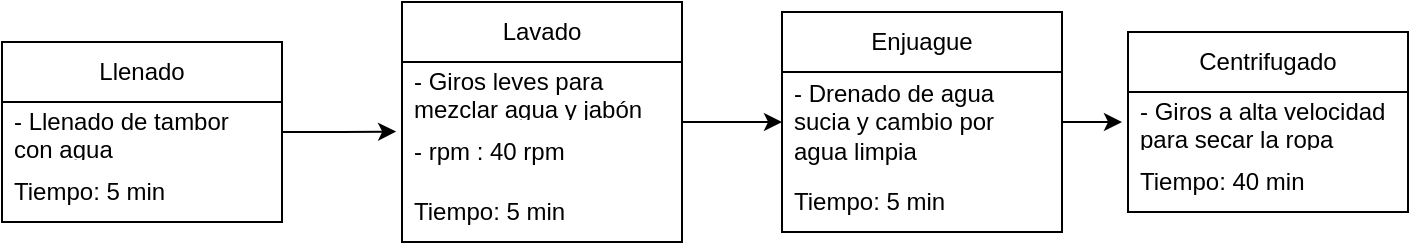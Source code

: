 <mxfile version="24.7.16">
  <diagram id="C5RBs43oDa-KdzZeNtuy" name="Page-1">
    <mxGraphModel dx="2140" dy="1033" grid="1" gridSize="10" guides="1" tooltips="1" connect="1" arrows="1" fold="1" page="1" pageScale="1" pageWidth="583" pageHeight="827" math="0" shadow="0">
      <root>
        <mxCell id="WIyWlLk6GJQsqaUBKTNV-0" />
        <mxCell id="WIyWlLk6GJQsqaUBKTNV-1" parent="WIyWlLk6GJQsqaUBKTNV-0" />
        <mxCell id="n0Mzj0aUWCgbgEP6CZ07-0" value="" style="group" vertex="1" connectable="0" parent="WIyWlLk6GJQsqaUBKTNV-1">
          <mxGeometry x="-310" y="380" width="703" height="120" as="geometry" />
        </mxCell>
        <mxCell id="Oq9K4UGTVlwQFqxmLdg6-4" value="Llenado" style="swimlane;fontStyle=0;childLayout=stackLayout;horizontal=1;startSize=30;horizontalStack=0;resizeParent=1;resizeParentMax=0;resizeLast=0;collapsible=1;marginBottom=0;whiteSpace=wrap;html=1;" parent="n0Mzj0aUWCgbgEP6CZ07-0" vertex="1">
          <mxGeometry y="20" width="140" height="90" as="geometry" />
        </mxCell>
        <mxCell id="Oq9K4UGTVlwQFqxmLdg6-5" value="- Llenado de tambor con agua" style="text;strokeColor=none;fillColor=none;align=left;verticalAlign=middle;spacingLeft=4;spacingRight=4;overflow=hidden;points=[[0,0.5],[1,0.5]];portConstraint=eastwest;rotatable=0;whiteSpace=wrap;html=1;" parent="Oq9K4UGTVlwQFqxmLdg6-4" vertex="1">
          <mxGeometry y="30" width="140" height="30" as="geometry" />
        </mxCell>
        <mxCell id="Oq9K4UGTVlwQFqxmLdg6-6" value="Tiempo: 5 min" style="text;strokeColor=none;fillColor=none;align=left;verticalAlign=middle;spacingLeft=4;spacingRight=4;overflow=hidden;points=[[0,0.5],[1,0.5]];portConstraint=eastwest;rotatable=0;whiteSpace=wrap;html=1;" parent="Oq9K4UGTVlwQFqxmLdg6-4" vertex="1">
          <mxGeometry y="60" width="140" height="30" as="geometry" />
        </mxCell>
        <mxCell id="Oq9K4UGTVlwQFqxmLdg6-25" style="edgeStyle=orthogonalEdgeStyle;rounded=0;orthogonalLoop=1;jettySize=auto;html=1;exitX=1;exitY=0.5;exitDx=0;exitDy=0;entryX=0;entryY=0.5;entryDx=0;entryDy=0;" parent="n0Mzj0aUWCgbgEP6CZ07-0" source="Oq9K4UGTVlwQFqxmLdg6-8" target="Oq9K4UGTVlwQFqxmLdg6-13" edge="1">
          <mxGeometry relative="1" as="geometry" />
        </mxCell>
        <mxCell id="Oq9K4UGTVlwQFqxmLdg6-8" value="Lavado" style="swimlane;fontStyle=0;childLayout=stackLayout;horizontal=1;startSize=30;horizontalStack=0;resizeParent=1;resizeParentMax=0;resizeLast=0;collapsible=1;marginBottom=0;whiteSpace=wrap;html=1;" parent="n0Mzj0aUWCgbgEP6CZ07-0" vertex="1">
          <mxGeometry x="200" width="140" height="120" as="geometry" />
        </mxCell>
        <mxCell id="Oq9K4UGTVlwQFqxmLdg6-9" value="- Giros leves para mezclar agua y jabón" style="text;strokeColor=none;fillColor=none;align=left;verticalAlign=middle;spacingLeft=4;spacingRight=4;overflow=hidden;points=[[0,0.5],[1,0.5]];portConstraint=eastwest;rotatable=0;whiteSpace=wrap;html=1;" parent="Oq9K4UGTVlwQFqxmLdg6-8" vertex="1">
          <mxGeometry y="30" width="140" height="30" as="geometry" />
        </mxCell>
        <mxCell id="Oq9K4UGTVlwQFqxmLdg6-10" value="- rpm : 40 rpm&amp;nbsp;" style="text;strokeColor=none;fillColor=none;align=left;verticalAlign=middle;spacingLeft=4;spacingRight=4;overflow=hidden;points=[[0,0.5],[1,0.5]];portConstraint=eastwest;rotatable=0;whiteSpace=wrap;html=1;" parent="Oq9K4UGTVlwQFqxmLdg6-8" vertex="1">
          <mxGeometry y="60" width="140" height="30" as="geometry" />
        </mxCell>
        <mxCell id="Oq9K4UGTVlwQFqxmLdg6-11" value="Tiempo: 5 min" style="text;strokeColor=none;fillColor=none;align=left;verticalAlign=middle;spacingLeft=4;spacingRight=4;overflow=hidden;points=[[0,0.5],[1,0.5]];portConstraint=eastwest;rotatable=0;whiteSpace=wrap;html=1;" parent="Oq9K4UGTVlwQFqxmLdg6-8" vertex="1">
          <mxGeometry y="90" width="140" height="30" as="geometry" />
        </mxCell>
        <mxCell id="Oq9K4UGTVlwQFqxmLdg6-12" value="Enjuague" style="swimlane;fontStyle=0;childLayout=stackLayout;horizontal=1;startSize=30;horizontalStack=0;resizeParent=1;resizeParentMax=0;resizeLast=0;collapsible=1;marginBottom=0;whiteSpace=wrap;html=1;" parent="n0Mzj0aUWCgbgEP6CZ07-0" vertex="1">
          <mxGeometry x="390" y="5" width="140" height="110" as="geometry" />
        </mxCell>
        <mxCell id="Oq9K4UGTVlwQFqxmLdg6-27" style="edgeStyle=orthogonalEdgeStyle;rounded=0;orthogonalLoop=1;jettySize=auto;html=1;exitX=1;exitY=0.5;exitDx=0;exitDy=0;" parent="Oq9K4UGTVlwQFqxmLdg6-12" source="Oq9K4UGTVlwQFqxmLdg6-13" edge="1">
          <mxGeometry relative="1" as="geometry">
            <mxPoint x="170" y="55" as="targetPoint" />
          </mxGeometry>
        </mxCell>
        <mxCell id="Oq9K4UGTVlwQFqxmLdg6-13" value="- Drenado de agua sucia y cambio por agua limpia" style="text;strokeColor=none;fillColor=none;align=left;verticalAlign=middle;spacingLeft=4;spacingRight=4;overflow=hidden;points=[[0,0.5],[1,0.5]];portConstraint=eastwest;rotatable=0;whiteSpace=wrap;html=1;" parent="Oq9K4UGTVlwQFqxmLdg6-12" vertex="1">
          <mxGeometry y="30" width="140" height="50" as="geometry" />
        </mxCell>
        <mxCell id="Oq9K4UGTVlwQFqxmLdg6-15" value="Tiempo: 5 min" style="text;strokeColor=none;fillColor=none;align=left;verticalAlign=middle;spacingLeft=4;spacingRight=4;overflow=hidden;points=[[0,0.5],[1,0.5]];portConstraint=eastwest;rotatable=0;whiteSpace=wrap;html=1;" parent="Oq9K4UGTVlwQFqxmLdg6-12" vertex="1">
          <mxGeometry y="80" width="140" height="30" as="geometry" />
        </mxCell>
        <mxCell id="Oq9K4UGTVlwQFqxmLdg6-17" value="Centrifugado" style="swimlane;fontStyle=0;childLayout=stackLayout;horizontal=1;startSize=30;horizontalStack=0;resizeParent=1;resizeParentMax=0;resizeLast=0;collapsible=1;marginBottom=0;whiteSpace=wrap;html=1;" parent="n0Mzj0aUWCgbgEP6CZ07-0" vertex="1">
          <mxGeometry x="563" y="15" width="140" height="90" as="geometry" />
        </mxCell>
        <mxCell id="Oq9K4UGTVlwQFqxmLdg6-18" value="- Giros a alta velocidad para secar la ropa" style="text;strokeColor=none;fillColor=none;align=left;verticalAlign=middle;spacingLeft=4;spacingRight=4;overflow=hidden;points=[[0,0.5],[1,0.5]];portConstraint=eastwest;rotatable=0;whiteSpace=wrap;html=1;" parent="Oq9K4UGTVlwQFqxmLdg6-17" vertex="1">
          <mxGeometry y="30" width="140" height="30" as="geometry" />
        </mxCell>
        <mxCell id="Oq9K4UGTVlwQFqxmLdg6-19" value="Tiempo: 40 min" style="text;strokeColor=none;fillColor=none;align=left;verticalAlign=middle;spacingLeft=4;spacingRight=4;overflow=hidden;points=[[0,0.5],[1,0.5]];portConstraint=eastwest;rotatable=0;whiteSpace=wrap;html=1;" parent="Oq9K4UGTVlwQFqxmLdg6-17" vertex="1">
          <mxGeometry y="60" width="140" height="30" as="geometry" />
        </mxCell>
        <mxCell id="Oq9K4UGTVlwQFqxmLdg6-24" style="edgeStyle=orthogonalEdgeStyle;rounded=0;orthogonalLoop=1;jettySize=auto;html=1;exitX=1;exitY=0.5;exitDx=0;exitDy=0;entryX=-0.021;entryY=0.159;entryDx=0;entryDy=0;entryPerimeter=0;" parent="n0Mzj0aUWCgbgEP6CZ07-0" source="Oq9K4UGTVlwQFqxmLdg6-5" target="Oq9K4UGTVlwQFqxmLdg6-10" edge="1">
          <mxGeometry relative="1" as="geometry" />
        </mxCell>
      </root>
    </mxGraphModel>
  </diagram>
</mxfile>

